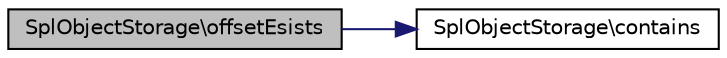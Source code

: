 digraph "SplObjectStorage\offsetEsists"
{
  edge [fontname="Helvetica",fontsize="10",labelfontname="Helvetica",labelfontsize="10"];
  node [fontname="Helvetica",fontsize="10",shape=record];
  rankdir="LR";
  Node1 [label="SplObjectStorage\\offsetEsists",height=0.2,width=0.4,color="black", fillcolor="grey75", style="filled" fontcolor="black"];
  Node1 -> Node2 [color="midnightblue",fontsize="10",style="solid",fontname="Helvetica"];
  Node2 [label="SplObjectStorage\\contains",height=0.2,width=0.4,color="black", fillcolor="white", style="filled",URL="$classSplObjectStorage.html#a7ee69ec68c0cc8e98547154c64061c96"];
}
